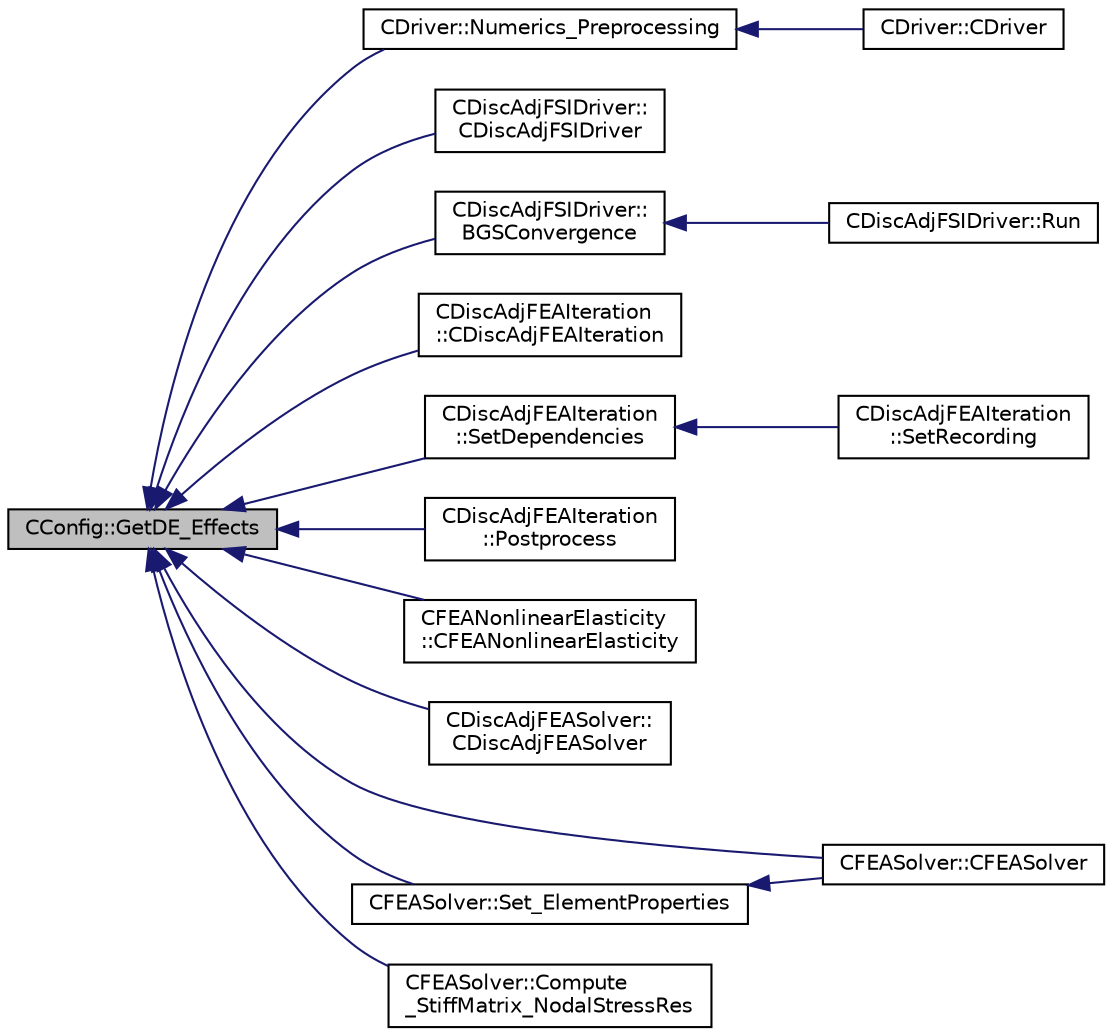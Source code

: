 digraph "CConfig::GetDE_Effects"
{
  edge [fontname="Helvetica",fontsize="10",labelfontname="Helvetica",labelfontsize="10"];
  node [fontname="Helvetica",fontsize="10",shape=record];
  rankdir="LR";
  Node1738 [label="CConfig::GetDE_Effects",height=0.2,width=0.4,color="black", fillcolor="grey75", style="filled", fontcolor="black"];
  Node1738 -> Node1739 [dir="back",color="midnightblue",fontsize="10",style="solid",fontname="Helvetica"];
  Node1739 [label="CDriver::Numerics_Preprocessing",height=0.2,width=0.4,color="black", fillcolor="white", style="filled",URL="$class_c_driver.html#a5c0a3e0cf9f6c3931d307aef1aba7bf4",tooltip="Definition and allocation of all solver classes. "];
  Node1739 -> Node1740 [dir="back",color="midnightblue",fontsize="10",style="solid",fontname="Helvetica"];
  Node1740 [label="CDriver::CDriver",height=0.2,width=0.4,color="black", fillcolor="white", style="filled",URL="$class_c_driver.html#a3fca4a013a6efa9bbb38fe78a86b5f3d",tooltip="Constructor of the class. "];
  Node1738 -> Node1741 [dir="back",color="midnightblue",fontsize="10",style="solid",fontname="Helvetica"];
  Node1741 [label="CDiscAdjFSIDriver::\lCDiscAdjFSIDriver",height=0.2,width=0.4,color="black", fillcolor="white", style="filled",URL="$class_c_disc_adj_f_s_i_driver.html#a8344e360dcd6fdc913a79364d809f9b3",tooltip="Constructor of the class. "];
  Node1738 -> Node1742 [dir="back",color="midnightblue",fontsize="10",style="solid",fontname="Helvetica"];
  Node1742 [label="CDiscAdjFSIDriver::\lBGSConvergence",height=0.2,width=0.4,color="black", fillcolor="white", style="filled",URL="$class_c_disc_adj_f_s_i_driver.html#a781367e50928b0355cd9cfb145cc7e58",tooltip="Check the convergence of BGS subiteration process. "];
  Node1742 -> Node1743 [dir="back",color="midnightblue",fontsize="10",style="solid",fontname="Helvetica"];
  Node1743 [label="CDiscAdjFSIDriver::Run",height=0.2,width=0.4,color="black", fillcolor="white", style="filled",URL="$class_c_disc_adj_f_s_i_driver.html#a2e965d6e9c4dcfc296077cae225cab21",tooltip="Run a Discrete Adjoint iteration for the FSI problem. "];
  Node1738 -> Node1744 [dir="back",color="midnightblue",fontsize="10",style="solid",fontname="Helvetica"];
  Node1744 [label="CDiscAdjFEAIteration\l::CDiscAdjFEAIteration",height=0.2,width=0.4,color="black", fillcolor="white", style="filled",URL="$class_c_disc_adj_f_e_a_iteration.html#a535696cf262a09cb247d298a4e9a7cd4",tooltip="Constructor of the class. "];
  Node1738 -> Node1745 [dir="back",color="midnightblue",fontsize="10",style="solid",fontname="Helvetica"];
  Node1745 [label="CDiscAdjFEAIteration\l::SetDependencies",height=0.2,width=0.4,color="black", fillcolor="white", style="filled",URL="$class_c_disc_adj_f_e_a_iteration.html#a503647a65a1545432318e3f7fb925aff",tooltip="Compute necessary variables that depend on the variables in the numerics (E, Nu...) "];
  Node1745 -> Node1746 [dir="back",color="midnightblue",fontsize="10",style="solid",fontname="Helvetica"];
  Node1746 [label="CDiscAdjFEAIteration\l::SetRecording",height=0.2,width=0.4,color="black", fillcolor="white", style="filled",URL="$class_c_disc_adj_f_e_a_iteration.html#ad5f0dcb01d13560ce5245301646dc3bd",tooltip="Record a single iteration of the direct FEM system. "];
  Node1738 -> Node1747 [dir="back",color="midnightblue",fontsize="10",style="solid",fontname="Helvetica"];
  Node1747 [label="CDiscAdjFEAIteration\l::Postprocess",height=0.2,width=0.4,color="black", fillcolor="white", style="filled",URL="$class_c_disc_adj_f_e_a_iteration.html#ab31e2bdb653756de9f890bd29c757767",tooltip="Postprocesses the discrete adjoint mean flow system before heading to another physics system or the n..."];
  Node1738 -> Node1748 [dir="back",color="midnightblue",fontsize="10",style="solid",fontname="Helvetica"];
  Node1748 [label="CFEANonlinearElasticity\l::CFEANonlinearElasticity",height=0.2,width=0.4,color="black", fillcolor="white", style="filled",URL="$class_c_f_e_a_nonlinear_elasticity.html#a34c2ea83c93ac2c53f262e1f2ad16d63",tooltip="Constructor of the class. "];
  Node1738 -> Node1749 [dir="back",color="midnightblue",fontsize="10",style="solid",fontname="Helvetica"];
  Node1749 [label="CDiscAdjFEASolver::\lCDiscAdjFEASolver",height=0.2,width=0.4,color="black", fillcolor="white", style="filled",URL="$class_c_disc_adj_f_e_a_solver.html#ae74a58b4ee4459687d1c4f4e0d0e15ff"];
  Node1738 -> Node1750 [dir="back",color="midnightblue",fontsize="10",style="solid",fontname="Helvetica"];
  Node1750 [label="CFEASolver::CFEASolver",height=0.2,width=0.4,color="black", fillcolor="white", style="filled",URL="$class_c_f_e_a_solver.html#a1d4c7d17d9c7143d3079fc78fae1599d"];
  Node1738 -> Node1751 [dir="back",color="midnightblue",fontsize="10",style="solid",fontname="Helvetica"];
  Node1751 [label="CFEASolver::Set_ElementProperties",height=0.2,width=0.4,color="black", fillcolor="white", style="filled",URL="$class_c_f_e_a_solver.html#a30646a552a50f0361d80ba99149eeff1",tooltip="Set container of element properties. "];
  Node1751 -> Node1750 [dir="back",color="midnightblue",fontsize="10",style="solid",fontname="Helvetica"];
  Node1738 -> Node1752 [dir="back",color="midnightblue",fontsize="10",style="solid",fontname="Helvetica"];
  Node1752 [label="CFEASolver::Compute\l_StiffMatrix_NodalStressRes",height=0.2,width=0.4,color="black", fillcolor="white", style="filled",URL="$class_c_f_e_a_solver.html#acc7c3af8140cd1137b5a0aab2dfcc80c",tooltip="Compute the stiffness matrix of the problem and the nodal stress terms at the same time (more efficie..."];
}
